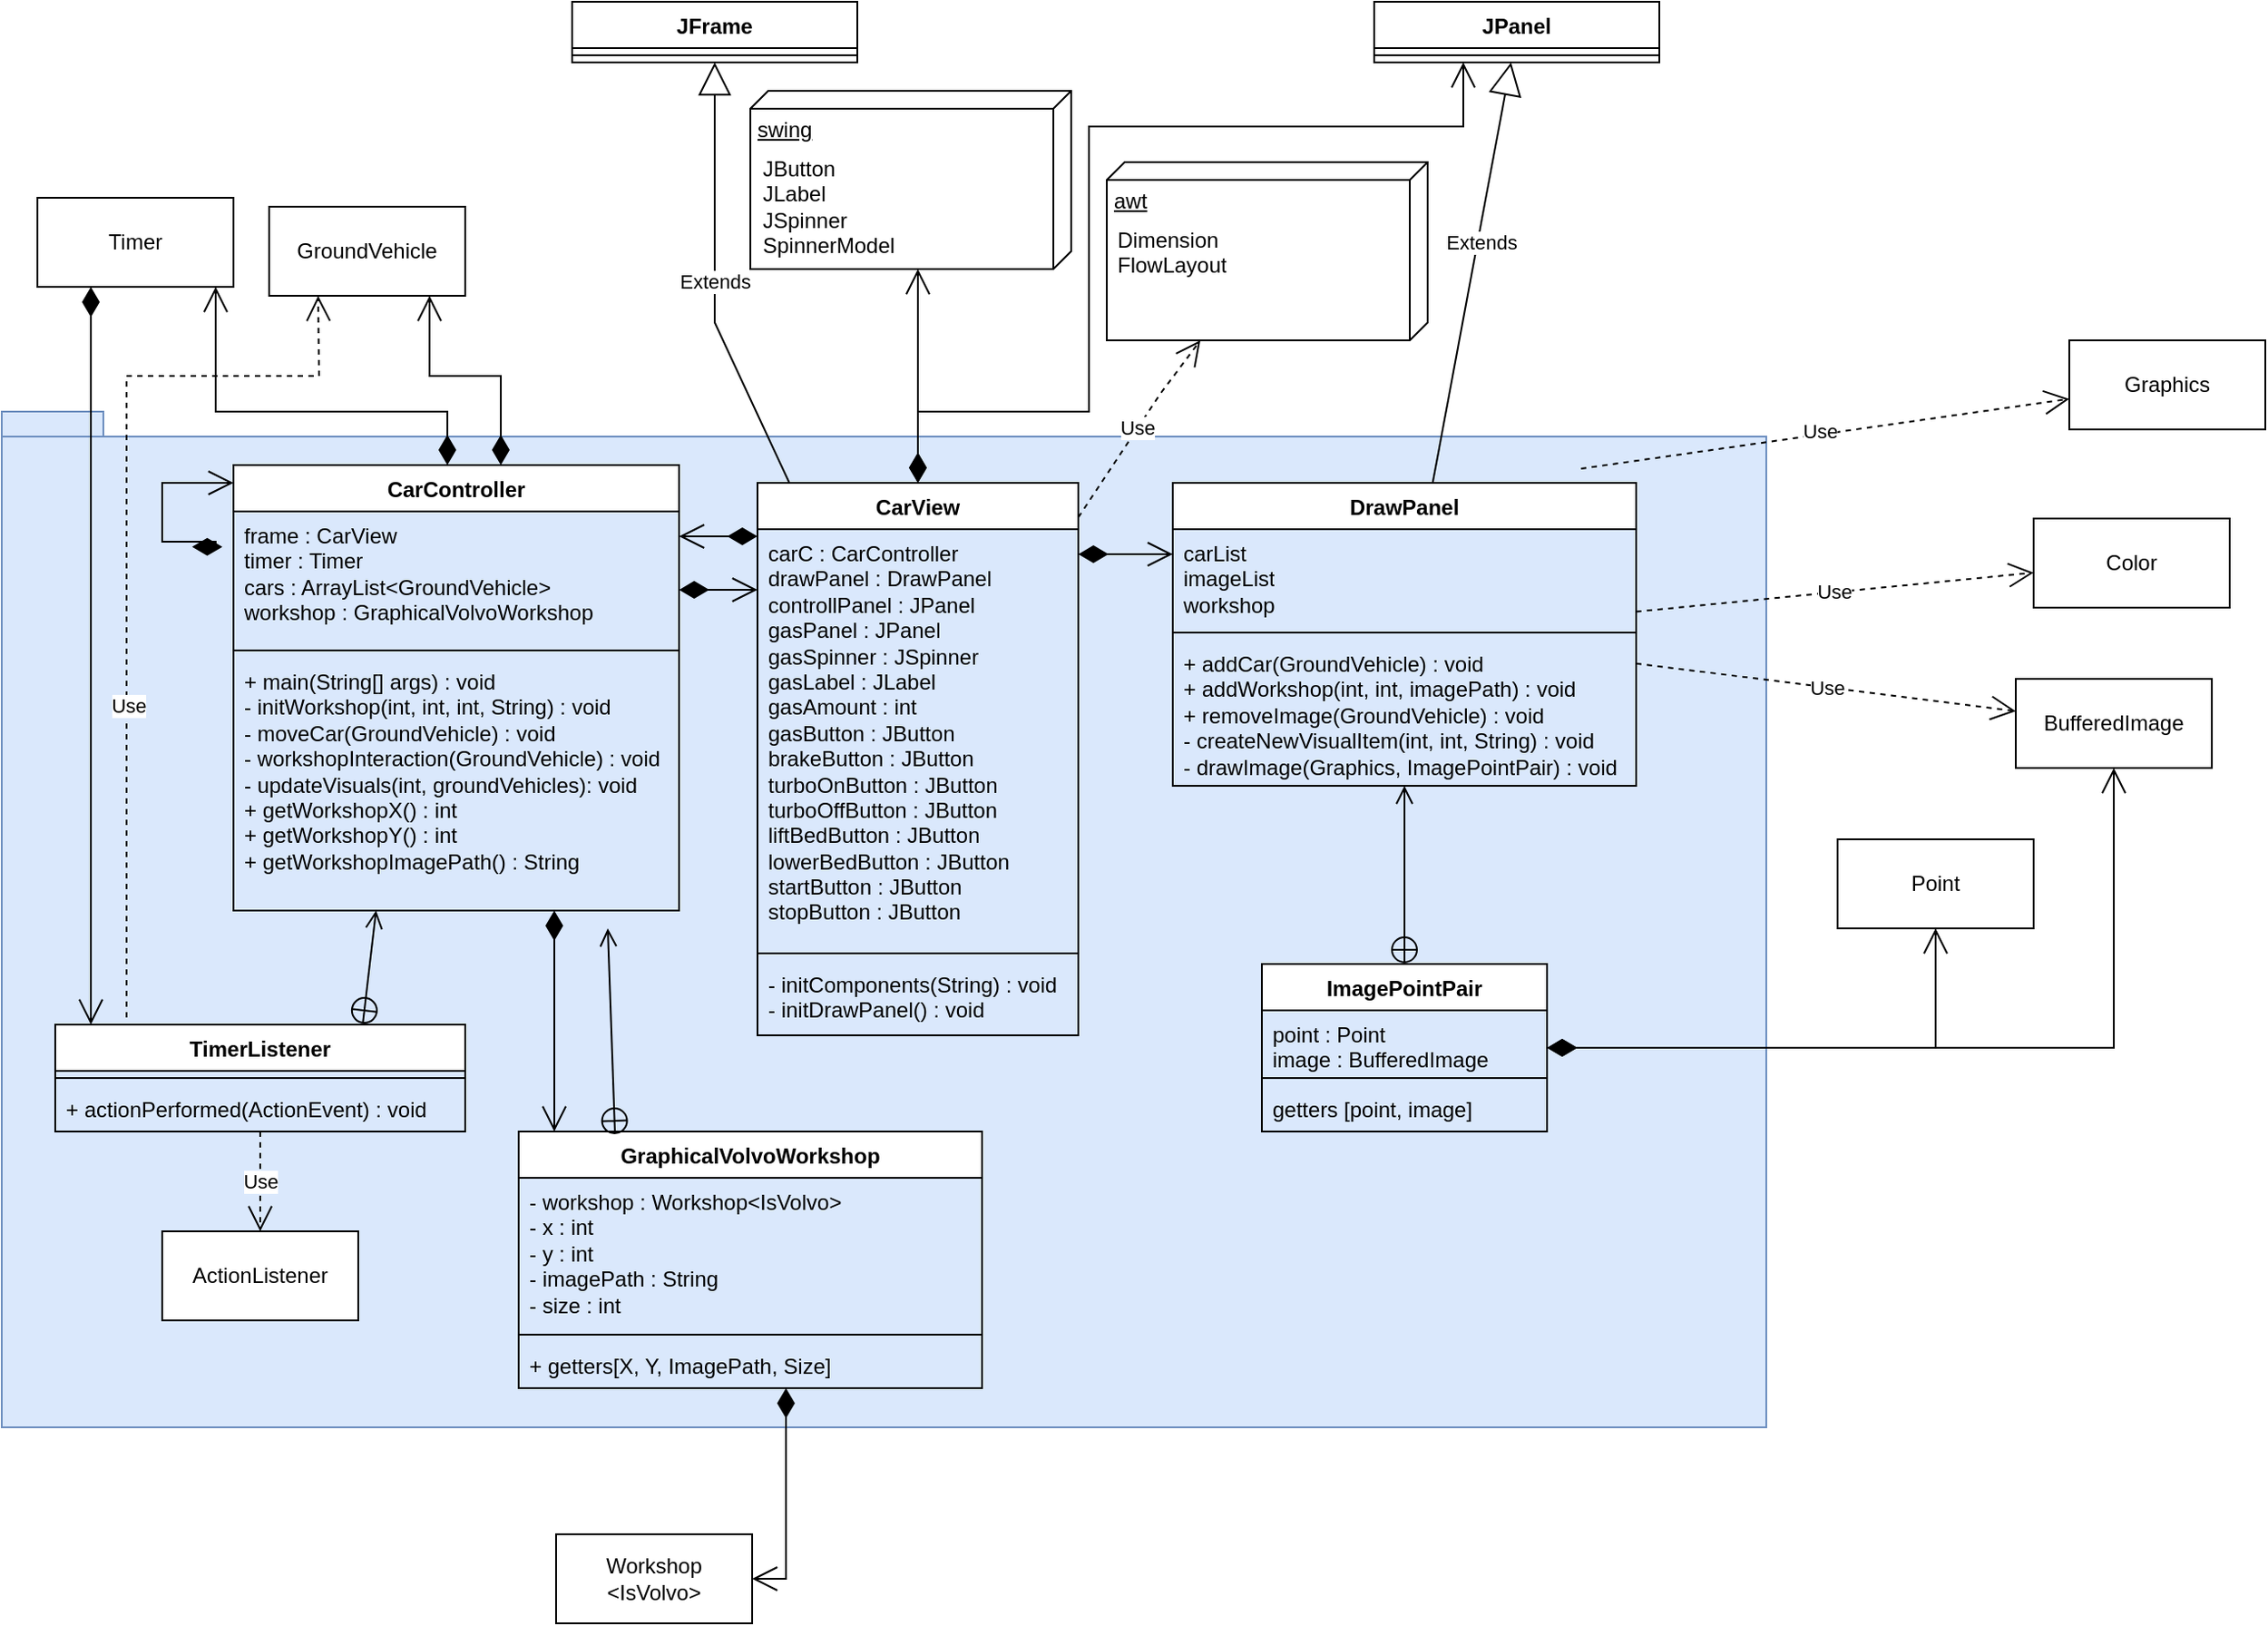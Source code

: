 <mxfile version="23.1.4" type="device">
  <diagram id="C5RBs43oDa-KdzZeNtuy" name="Page-1">
    <mxGraphModel dx="1886" dy="571" grid="1" gridSize="10" guides="1" tooltips="1" connect="1" arrows="1" fold="1" page="1" pageScale="1" pageWidth="827" pageHeight="1169" math="0" shadow="0">
      <root>
        <mxCell id="WIyWlLk6GJQsqaUBKTNV-0" />
        <mxCell id="WIyWlLk6GJQsqaUBKTNV-1" parent="WIyWlLk6GJQsqaUBKTNV-0" />
        <mxCell id="b2uWEI-iqkbwK-CFXaSa-2" value="" style="shape=folder;fontStyle=1;spacingTop=10;tabWidth=40;tabHeight=14;tabPosition=left;html=1;whiteSpace=wrap;fillColor=#dae8fc;strokeColor=#6c8ebf;" vertex="1" parent="WIyWlLk6GJQsqaUBKTNV-1">
          <mxGeometry x="-90" y="240" width="990" height="570" as="geometry" />
        </mxCell>
        <mxCell id="3hMFE_3aVcJf9ZVtRdxG-9" value="&lt;div&gt;CarController&lt;/div&gt;" style="swimlane;fontStyle=1;align=center;verticalAlign=top;childLayout=stackLayout;horizontal=1;startSize=26;horizontalStack=0;resizeParent=1;resizeParentMax=0;resizeLast=0;collapsible=1;marginBottom=0;whiteSpace=wrap;html=1;" parent="WIyWlLk6GJQsqaUBKTNV-1" vertex="1">
          <mxGeometry x="40" y="270" width="250" height="250" as="geometry">
            <mxRectangle x="110" y="280" width="120" height="30" as="alternateBounds" />
          </mxGeometry>
        </mxCell>
        <mxCell id="3hMFE_3aVcJf9ZVtRdxG-10" value="&lt;div&gt;frame : CarView&lt;/div&gt;&lt;div&gt;timer : Timer&lt;/div&gt;&lt;div&gt;cars : ArrayList&amp;lt;GroundVehicle&amp;gt;&lt;/div&gt;&lt;div&gt;workshop : GraphicalVolvoWorkshop&lt;br&gt;&lt;/div&gt;" style="text;strokeColor=none;fillColor=none;align=left;verticalAlign=top;spacingLeft=4;spacingRight=4;overflow=hidden;rotatable=0;points=[[0,0.5],[1,0.5]];portConstraint=eastwest;whiteSpace=wrap;html=1;" parent="3hMFE_3aVcJf9ZVtRdxG-9" vertex="1">
          <mxGeometry y="26" width="250" height="74" as="geometry" />
        </mxCell>
        <mxCell id="3hMFE_3aVcJf9ZVtRdxG-11" value="" style="line;strokeWidth=1;fillColor=none;align=left;verticalAlign=middle;spacingTop=-1;spacingLeft=3;spacingRight=3;rotatable=0;labelPosition=right;points=[];portConstraint=eastwest;strokeColor=inherit;" parent="3hMFE_3aVcJf9ZVtRdxG-9" vertex="1">
          <mxGeometry y="100" width="250" height="8" as="geometry" />
        </mxCell>
        <mxCell id="3hMFE_3aVcJf9ZVtRdxG-12" value="&lt;div&gt;+ main(String[] args) : void&lt;/div&gt;&lt;div&gt;- initWorkshop(int, int, int, String) : void&lt;/div&gt;&lt;div&gt;- moveCar(GroundVehicle) : void&lt;br&gt;&lt;/div&gt;&lt;div&gt;- workshopInteraction(GroundVehicle) : void&lt;/div&gt;&lt;div&gt;- updateVisuals(int, groundVehicles): void&lt;/div&gt;&lt;div&gt;+ getWorkshopX() : int&lt;/div&gt;&lt;div&gt;+ getWorkshopY() : int&lt;/div&gt;&lt;div&gt;+ getWorkshopImagePath() : String&lt;br&gt;&lt;/div&gt;" style="text;strokeColor=none;fillColor=none;align=left;verticalAlign=top;spacingLeft=4;spacingRight=4;overflow=hidden;rotatable=0;points=[[0,0.5],[1,0.5]];portConstraint=eastwest;whiteSpace=wrap;html=1;" parent="3hMFE_3aVcJf9ZVtRdxG-9" vertex="1">
          <mxGeometry y="108" width="250" height="142" as="geometry" />
        </mxCell>
        <mxCell id="3hMFE_3aVcJf9ZVtRdxG-89" value="1" style="endArrow=open;html=1;endSize=12;startArrow=diamondThin;startSize=14;startFill=1;edgeStyle=orthogonalEdgeStyle;align=left;verticalAlign=bottom;rounded=0;exitX=-0.025;exitY=0.269;exitDx=0;exitDy=0;exitPerimeter=0;fontColor=none;noLabel=1;" parent="3hMFE_3aVcJf9ZVtRdxG-9" source="3hMFE_3aVcJf9ZVtRdxG-10" target="3hMFE_3aVcJf9ZVtRdxG-9" edge="1">
          <mxGeometry x="-1" y="3" relative="1" as="geometry">
            <mxPoint x="-100" y="-10" as="sourcePoint" />
            <mxPoint x="60" y="-10" as="targetPoint" />
            <Array as="points">
              <mxPoint x="-10" y="46" />
              <mxPoint x="-10" y="43" />
              <mxPoint x="-40" y="43" />
              <mxPoint x="-40" y="10" />
            </Array>
          </mxGeometry>
        </mxCell>
        <mxCell id="3hMFE_3aVcJf9ZVtRdxG-13" value="CarView" style="swimlane;fontStyle=1;align=center;verticalAlign=top;childLayout=stackLayout;horizontal=1;startSize=26;horizontalStack=0;resizeParent=1;resizeParentMax=0;resizeLast=0;collapsible=1;marginBottom=0;whiteSpace=wrap;html=1;" parent="WIyWlLk6GJQsqaUBKTNV-1" vertex="1">
          <mxGeometry x="334" y="280" width="180" height="310" as="geometry" />
        </mxCell>
        <mxCell id="3hMFE_3aVcJf9ZVtRdxG-14" value="&lt;div&gt;carC : CarController&lt;/div&gt;&lt;div&gt;drawPanel : DrawPanel&lt;/div&gt;&lt;div&gt;controllPanel : JPanel&lt;/div&gt;&lt;div&gt;gasPanel : JPanel&lt;/div&gt;&lt;div&gt;gasSpinner : JSpinner&lt;/div&gt;&lt;div&gt;gasLabel : JLabel&lt;/div&gt;&lt;div&gt;gasAmount : int&lt;/div&gt;&lt;div&gt;gasButton : JButton&lt;/div&gt;&lt;div&gt;brakeButton : JButton&lt;/div&gt;&lt;div&gt;turboOnButton : JButton&lt;/div&gt;&lt;div&gt;turboOffButton : JButton&lt;/div&gt;&lt;div&gt;liftBedButton  : JButton&lt;/div&gt;&lt;div&gt;lowerBedButton : JButton&lt;/div&gt;&lt;div&gt;startButton : JButton&lt;/div&gt;&lt;div&gt;stopButton  : JButton&lt;/div&gt;" style="text;strokeColor=none;fillColor=none;align=left;verticalAlign=top;spacingLeft=4;spacingRight=4;overflow=hidden;rotatable=0;points=[[0,0.5],[1,0.5]];portConstraint=eastwest;whiteSpace=wrap;html=1;" parent="3hMFE_3aVcJf9ZVtRdxG-13" vertex="1">
          <mxGeometry y="26" width="180" height="234" as="geometry" />
        </mxCell>
        <mxCell id="3hMFE_3aVcJf9ZVtRdxG-15" value="" style="line;strokeWidth=1;fillColor=none;align=left;verticalAlign=middle;spacingTop=-1;spacingLeft=3;spacingRight=3;rotatable=0;labelPosition=right;points=[];portConstraint=eastwest;strokeColor=inherit;" parent="3hMFE_3aVcJf9ZVtRdxG-13" vertex="1">
          <mxGeometry y="260" width="180" height="8" as="geometry" />
        </mxCell>
        <mxCell id="3hMFE_3aVcJf9ZVtRdxG-16" value="&lt;div&gt;- initComponents(String) : void&lt;/div&gt;&lt;div&gt;- initDrawPanel() : void&lt;br&gt;&lt;/div&gt;" style="text;strokeColor=none;fillColor=none;align=left;verticalAlign=top;spacingLeft=4;spacingRight=4;overflow=hidden;rotatable=0;points=[[0,0.5],[1,0.5]];portConstraint=eastwest;whiteSpace=wrap;html=1;" parent="3hMFE_3aVcJf9ZVtRdxG-13" vertex="1">
          <mxGeometry y="268" width="180" height="42" as="geometry" />
        </mxCell>
        <mxCell id="3hMFE_3aVcJf9ZVtRdxG-17" value="DrawPanel" style="swimlane;fontStyle=1;align=center;verticalAlign=top;childLayout=stackLayout;horizontal=1;startSize=26;horizontalStack=0;resizeParent=1;resizeParentMax=0;resizeLast=0;collapsible=1;marginBottom=0;whiteSpace=wrap;html=1;" parent="WIyWlLk6GJQsqaUBKTNV-1" vertex="1">
          <mxGeometry x="567" y="280" width="260" height="170" as="geometry" />
        </mxCell>
        <mxCell id="3hMFE_3aVcJf9ZVtRdxG-18" value="&lt;div&gt;carList&lt;/div&gt;&lt;div&gt;imageList&lt;/div&gt;&lt;div&gt;workshop&lt;br&gt;&lt;/div&gt;" style="text;strokeColor=none;fillColor=none;align=left;verticalAlign=top;spacingLeft=4;spacingRight=4;overflow=hidden;rotatable=0;points=[[0,0.5],[1,0.5]];portConstraint=eastwest;whiteSpace=wrap;html=1;" parent="3hMFE_3aVcJf9ZVtRdxG-17" vertex="1">
          <mxGeometry y="26" width="260" height="54" as="geometry" />
        </mxCell>
        <mxCell id="3hMFE_3aVcJf9ZVtRdxG-19" value="" style="line;strokeWidth=1;fillColor=none;align=left;verticalAlign=middle;spacingTop=-1;spacingLeft=3;spacingRight=3;rotatable=0;labelPosition=right;points=[];portConstraint=eastwest;strokeColor=inherit;" parent="3hMFE_3aVcJf9ZVtRdxG-17" vertex="1">
          <mxGeometry y="80" width="260" height="8" as="geometry" />
        </mxCell>
        <mxCell id="3hMFE_3aVcJf9ZVtRdxG-20" value="&lt;div&gt;+ addCar(GroundVehicle) : void&lt;br&gt;&lt;/div&gt;&lt;div&gt;+ addWorkshop(int, int, imagePath) : void&lt;br&gt;&lt;/div&gt;&lt;div&gt;+ removeImage(GroundVehicle) : void&lt;/div&gt;&lt;div&gt;- createNewVisualItem(int, int, String) : void&lt;br&gt;&lt;/div&gt;&lt;div&gt;- drawImage(Graphics, ImagePointPair) : void&lt;br&gt;&lt;/div&gt;" style="text;strokeColor=none;fillColor=none;align=left;verticalAlign=top;spacingLeft=4;spacingRight=4;overflow=hidden;rotatable=0;points=[[0,0.5],[1,0.5]];portConstraint=eastwest;whiteSpace=wrap;html=1;" parent="3hMFE_3aVcJf9ZVtRdxG-17" vertex="1">
          <mxGeometry y="88" width="260" height="82" as="geometry" />
        </mxCell>
        <mxCell id="3hMFE_3aVcJf9ZVtRdxG-29" value="&lt;div&gt;GraphicalVolvoWorkshop&lt;/div&gt;" style="swimlane;fontStyle=1;align=center;verticalAlign=top;childLayout=stackLayout;horizontal=1;startSize=26;horizontalStack=0;resizeParent=1;resizeParentMax=0;resizeLast=0;collapsible=1;marginBottom=0;whiteSpace=wrap;html=1;" parent="WIyWlLk6GJQsqaUBKTNV-1" vertex="1">
          <mxGeometry x="200" y="644" width="260" height="144" as="geometry" />
        </mxCell>
        <mxCell id="3hMFE_3aVcJf9ZVtRdxG-30" value="&lt;div&gt;- workshop : Workshop&amp;lt;IsVolvo&amp;gt;&lt;/div&gt;&lt;div&gt;- x : int&lt;/div&gt;&lt;div&gt;- y : int&lt;/div&gt;&lt;div&gt;- imagePath : String&lt;/div&gt;&lt;div&gt;- size : int&lt;/div&gt;" style="text;strokeColor=none;fillColor=none;align=left;verticalAlign=top;spacingLeft=4;spacingRight=4;overflow=hidden;rotatable=0;points=[[0,0.5],[1,0.5]];portConstraint=eastwest;whiteSpace=wrap;html=1;" parent="3hMFE_3aVcJf9ZVtRdxG-29" vertex="1">
          <mxGeometry y="26" width="260" height="84" as="geometry" />
        </mxCell>
        <mxCell id="3hMFE_3aVcJf9ZVtRdxG-31" value="" style="line;strokeWidth=1;fillColor=none;align=left;verticalAlign=middle;spacingTop=-1;spacingLeft=3;spacingRight=3;rotatable=0;labelPosition=right;points=[];portConstraint=eastwest;strokeColor=inherit;" parent="3hMFE_3aVcJf9ZVtRdxG-29" vertex="1">
          <mxGeometry y="110" width="260" height="8" as="geometry" />
        </mxCell>
        <mxCell id="3hMFE_3aVcJf9ZVtRdxG-32" value="+ getters[X, Y, ImagePath, Size]" style="text;strokeColor=none;fillColor=none;align=left;verticalAlign=top;spacingLeft=4;spacingRight=4;overflow=hidden;rotatable=0;points=[[0,0.5],[1,0.5]];portConstraint=eastwest;whiteSpace=wrap;html=1;" parent="3hMFE_3aVcJf9ZVtRdxG-29" vertex="1">
          <mxGeometry y="118" width="260" height="26" as="geometry" />
        </mxCell>
        <mxCell id="3hMFE_3aVcJf9ZVtRdxG-33" value="" style="endArrow=open;startArrow=circlePlus;endFill=0;startFill=0;endSize=8;html=1;rounded=0;exitX=0.208;exitY=0.014;exitDx=0;exitDy=0;exitPerimeter=0;" parent="WIyWlLk6GJQsqaUBKTNV-1" source="3hMFE_3aVcJf9ZVtRdxG-29" edge="1">
          <mxGeometry width="160" relative="1" as="geometry">
            <mxPoint x="320" y="490" as="sourcePoint" />
            <mxPoint x="250" y="530" as="targetPoint" />
            <Array as="points" />
          </mxGeometry>
        </mxCell>
        <mxCell id="3hMFE_3aVcJf9ZVtRdxG-34" value="TimerListener" style="swimlane;fontStyle=1;align=center;verticalAlign=top;childLayout=stackLayout;horizontal=1;startSize=26;horizontalStack=0;resizeParent=1;resizeParentMax=0;resizeLast=0;collapsible=1;marginBottom=0;whiteSpace=wrap;html=1;" parent="WIyWlLk6GJQsqaUBKTNV-1" vertex="1">
          <mxGeometry x="-60" y="584" width="230" height="60" as="geometry" />
        </mxCell>
        <mxCell id="3hMFE_3aVcJf9ZVtRdxG-36" value="" style="line;strokeWidth=1;fillColor=none;align=left;verticalAlign=middle;spacingTop=-1;spacingLeft=3;spacingRight=3;rotatable=0;labelPosition=right;points=[];portConstraint=eastwest;strokeColor=inherit;" parent="3hMFE_3aVcJf9ZVtRdxG-34" vertex="1">
          <mxGeometry y="26" width="230" height="8" as="geometry" />
        </mxCell>
        <mxCell id="3hMFE_3aVcJf9ZVtRdxG-37" value="+ actionPerformed(ActionEvent) : void" style="text;strokeColor=none;fillColor=none;align=left;verticalAlign=top;spacingLeft=4;spacingRight=4;overflow=hidden;rotatable=0;points=[[0,0.5],[1,0.5]];portConstraint=eastwest;whiteSpace=wrap;html=1;fontSize=12;" parent="3hMFE_3aVcJf9ZVtRdxG-34" vertex="1">
          <mxGeometry y="34" width="230" height="26" as="geometry" />
        </mxCell>
        <mxCell id="3hMFE_3aVcJf9ZVtRdxG-38" value="" style="endArrow=open;startArrow=circlePlus;endFill=0;startFill=0;endSize=8;html=1;rounded=0;exitX=0.75;exitY=0;exitDx=0;exitDy=0;" parent="WIyWlLk6GJQsqaUBKTNV-1" source="3hMFE_3aVcJf9ZVtRdxG-34" edge="1">
          <mxGeometry width="160" relative="1" as="geometry">
            <mxPoint x="320" y="490" as="sourcePoint" />
            <mxPoint x="120" y="520" as="targetPoint" />
            <Array as="points" />
          </mxGeometry>
        </mxCell>
        <mxCell id="3hMFE_3aVcJf9ZVtRdxG-39" value="&lt;div&gt;Workshop&lt;/div&gt;&lt;div&gt;&amp;lt;IsVolvo&amp;gt;&lt;/div&gt;" style="html=1;whiteSpace=wrap;" parent="WIyWlLk6GJQsqaUBKTNV-1" vertex="1">
          <mxGeometry x="221" y="870" width="110" height="50" as="geometry" />
        </mxCell>
        <mxCell id="3hMFE_3aVcJf9ZVtRdxG-40" value="1" style="endArrow=open;html=1;endSize=12;startArrow=diamondThin;startSize=14;startFill=1;edgeStyle=orthogonalEdgeStyle;align=left;verticalAlign=bottom;rounded=0;fontColor=none;noLabel=1;" parent="WIyWlLk6GJQsqaUBKTNV-1" source="3hMFE_3aVcJf9ZVtRdxG-29" target="3hMFE_3aVcJf9ZVtRdxG-39" edge="1">
          <mxGeometry x="-1" y="3" relative="1" as="geometry">
            <mxPoint x="250" y="660" as="sourcePoint" />
            <mxPoint x="410" y="660" as="targetPoint" />
            <Array as="points">
              <mxPoint x="350" y="895" />
            </Array>
          </mxGeometry>
        </mxCell>
        <mxCell id="3hMFE_3aVcJf9ZVtRdxG-42" value="1" style="endArrow=open;html=1;endSize=12;startArrow=diamondThin;startSize=14;startFill=1;edgeStyle=orthogonalEdgeStyle;align=left;verticalAlign=bottom;rounded=0;fontColor=none;noLabel=1;labelBackgroundColor=none;" parent="WIyWlLk6GJQsqaUBKTNV-1" source="3hMFE_3aVcJf9ZVtRdxG-9" target="3hMFE_3aVcJf9ZVtRdxG-29" edge="1">
          <mxGeometry x="-1" y="3" relative="1" as="geometry">
            <mxPoint x="190" y="430" as="sourcePoint" />
            <mxPoint x="230" y="570" as="targetPoint" />
            <Array as="points">
              <mxPoint x="220" y="620" />
              <mxPoint x="220" y="620" />
            </Array>
          </mxGeometry>
        </mxCell>
        <mxCell id="3hMFE_3aVcJf9ZVtRdxG-43" value="swing" style="verticalAlign=top;align=left;spacingTop=8;spacingLeft=2;spacingRight=12;shape=cube;size=10;direction=south;fontStyle=4;html=1;whiteSpace=wrap;" parent="WIyWlLk6GJQsqaUBKTNV-1" vertex="1">
          <mxGeometry x="330" y="60" width="180" height="100" as="geometry" />
        </mxCell>
        <mxCell id="3hMFE_3aVcJf9ZVtRdxG-44" value="&lt;div&gt;JButton&lt;/div&gt;&lt;div&gt;JLabel&lt;/div&gt;&lt;div&gt;JSpinner&lt;br&gt;&lt;/div&gt;&lt;div&gt;SpinnerModel&lt;/div&gt;&lt;div&gt;&lt;br&gt;&lt;/div&gt;" style="text;strokeColor=none;fillColor=none;align=left;verticalAlign=top;spacingLeft=4;spacingRight=4;overflow=hidden;rotatable=0;points=[[0,0.5],[1,0.5]];portConstraint=eastwest;whiteSpace=wrap;html=1;" parent="WIyWlLk6GJQsqaUBKTNV-1" vertex="1">
          <mxGeometry x="331" y="90" width="166" height="70" as="geometry" />
        </mxCell>
        <mxCell id="3hMFE_3aVcJf9ZVtRdxG-45" value="1" style="endArrow=open;html=1;endSize=12;startArrow=diamondThin;startSize=14;startFill=1;edgeStyle=orthogonalEdgeStyle;align=left;verticalAlign=bottom;rounded=0;fontColor=none;noLabel=1;" parent="WIyWlLk6GJQsqaUBKTNV-1" source="3hMFE_3aVcJf9ZVtRdxG-13" target="3hMFE_3aVcJf9ZVtRdxG-43" edge="1">
          <mxGeometry x="-1" y="3" relative="1" as="geometry">
            <mxPoint x="390" y="220" as="sourcePoint" />
            <mxPoint x="550" y="220" as="targetPoint" />
            <Array as="points">
              <mxPoint x="380" y="160" />
              <mxPoint x="380" y="160" />
            </Array>
          </mxGeometry>
        </mxCell>
        <mxCell id="3hMFE_3aVcJf9ZVtRdxG-46" value="1" style="endArrow=open;html=1;endSize=12;startArrow=diamondThin;startSize=14;startFill=1;edgeStyle=orthogonalEdgeStyle;align=left;verticalAlign=bottom;rounded=0;fontColor=none;noLabel=1;" parent="WIyWlLk6GJQsqaUBKTNV-1" source="3hMFE_3aVcJf9ZVtRdxG-9" target="3hMFE_3aVcJf9ZVtRdxG-13" edge="1">
          <mxGeometry x="-1" y="3" relative="1" as="geometry">
            <mxPoint x="120" y="230" as="sourcePoint" />
            <mxPoint x="280" y="230" as="targetPoint" />
            <Array as="points">
              <mxPoint x="300" y="340" />
              <mxPoint x="300" y="340" />
            </Array>
          </mxGeometry>
        </mxCell>
        <mxCell id="3hMFE_3aVcJf9ZVtRdxG-47" value="1" style="endArrow=open;html=1;endSize=12;startArrow=diamondThin;startSize=14;startFill=1;edgeStyle=orthogonalEdgeStyle;align=left;verticalAlign=bottom;rounded=0;fontColor=none;noLabel=1;" parent="WIyWlLk6GJQsqaUBKTNV-1" source="3hMFE_3aVcJf9ZVtRdxG-13" target="3hMFE_3aVcJf9ZVtRdxG-9" edge="1">
          <mxGeometry x="-1" y="3" relative="1" as="geometry">
            <mxPoint x="200" y="220" as="sourcePoint" />
            <mxPoint x="360" y="220" as="targetPoint" />
            <Array as="points">
              <mxPoint x="300" y="310" />
              <mxPoint x="300" y="310" />
            </Array>
          </mxGeometry>
        </mxCell>
        <mxCell id="3hMFE_3aVcJf9ZVtRdxG-49" value="awt" style="verticalAlign=top;align=left;spacingTop=8;spacingLeft=2;spacingRight=12;shape=cube;size=10;direction=south;fontStyle=4;html=1;whiteSpace=wrap;" parent="WIyWlLk6GJQsqaUBKTNV-1" vertex="1">
          <mxGeometry x="530" y="100" width="180" height="100" as="geometry" />
        </mxCell>
        <mxCell id="3hMFE_3aVcJf9ZVtRdxG-50" value="&lt;div&gt;Dimension&lt;/div&gt;&lt;div&gt;FlowLayout&lt;br&gt;&lt;/div&gt;" style="text;strokeColor=none;fillColor=none;align=left;verticalAlign=top;spacingLeft=4;spacingRight=4;overflow=hidden;rotatable=0;points=[[0,0.5],[1,0.5]];portConstraint=eastwest;whiteSpace=wrap;html=1;" parent="WIyWlLk6GJQsqaUBKTNV-1" vertex="1">
          <mxGeometry x="530" y="130" width="166" height="70" as="geometry" />
        </mxCell>
        <mxCell id="3hMFE_3aVcJf9ZVtRdxG-52" value="ActionListener" style="html=1;whiteSpace=wrap;" parent="WIyWlLk6GJQsqaUBKTNV-1" vertex="1">
          <mxGeometry y="700" width="110" height="50" as="geometry" />
        </mxCell>
        <mxCell id="3hMFE_3aVcJf9ZVtRdxG-53" value="Use" style="endArrow=open;endSize=12;dashed=1;html=1;rounded=0;" parent="WIyWlLk6GJQsqaUBKTNV-1" source="3hMFE_3aVcJf9ZVtRdxG-34" target="3hMFE_3aVcJf9ZVtRdxG-52" edge="1">
          <mxGeometry width="160" relative="1" as="geometry">
            <mxPoint x="200" y="780" as="sourcePoint" />
            <mxPoint x="360" y="780" as="targetPoint" />
            <Array as="points" />
          </mxGeometry>
        </mxCell>
        <mxCell id="3hMFE_3aVcJf9ZVtRdxG-54" value="&lt;div&gt;GroundVehicle&lt;/div&gt;" style="html=1;whiteSpace=wrap;" parent="WIyWlLk6GJQsqaUBKTNV-1" vertex="1">
          <mxGeometry x="60" y="125" width="110" height="50" as="geometry" />
        </mxCell>
        <mxCell id="3hMFE_3aVcJf9ZVtRdxG-55" value="1" style="endArrow=open;html=1;endSize=12;startArrow=diamondThin;startSize=14;startFill=1;edgeStyle=orthogonalEdgeStyle;align=left;verticalAlign=bottom;rounded=0;fontColor=none;noLabel=1;" parent="WIyWlLk6GJQsqaUBKTNV-1" source="3hMFE_3aVcJf9ZVtRdxG-9" target="3hMFE_3aVcJf9ZVtRdxG-54" edge="1">
          <mxGeometry x="-1" y="3" relative="1" as="geometry">
            <mxPoint x="110" y="200" as="sourcePoint" />
            <mxPoint x="270" y="200" as="targetPoint" />
            <Array as="points">
              <mxPoint x="190" y="220" />
              <mxPoint x="150" y="220" />
            </Array>
          </mxGeometry>
        </mxCell>
        <mxCell id="3hMFE_3aVcJf9ZVtRdxG-58" value="Use" style="endArrow=open;endSize=12;dashed=1;html=1;rounded=0;" parent="WIyWlLk6GJQsqaUBKTNV-1" source="3hMFE_3aVcJf9ZVtRdxG-13" target="3hMFE_3aVcJf9ZVtRdxG-49" edge="1">
          <mxGeometry width="160" relative="1" as="geometry">
            <mxPoint x="430" y="180" as="sourcePoint" />
            <mxPoint x="590" y="180" as="targetPoint" />
            <Array as="points">
              <mxPoint x="560" y="230" />
            </Array>
          </mxGeometry>
        </mxCell>
        <mxCell id="3hMFE_3aVcJf9ZVtRdxG-59" value="1" style="endArrow=open;html=1;endSize=12;startArrow=diamondThin;startSize=14;startFill=1;edgeStyle=orthogonalEdgeStyle;align=left;verticalAlign=bottom;rounded=0;fontColor=none;noLabel=1;" parent="WIyWlLk6GJQsqaUBKTNV-1" source="3hMFE_3aVcJf9ZVtRdxG-13" target="3hMFE_3aVcJf9ZVtRdxG-17" edge="1">
          <mxGeometry x="-1" y="3" relative="1" as="geometry">
            <mxPoint x="564" y="260" as="sourcePoint" />
            <mxPoint x="500" y="260" as="targetPoint" />
            <Array as="points">
              <mxPoint x="540" y="320" />
              <mxPoint x="540" y="320" />
            </Array>
          </mxGeometry>
        </mxCell>
        <mxCell id="3hMFE_3aVcJf9ZVtRdxG-61" value="&lt;div&gt;ImagePointPair&lt;/div&gt;" style="swimlane;fontStyle=1;align=center;verticalAlign=top;childLayout=stackLayout;horizontal=1;startSize=26;horizontalStack=0;resizeParent=1;resizeParentMax=0;resizeLast=0;collapsible=1;marginBottom=0;whiteSpace=wrap;html=1;" parent="WIyWlLk6GJQsqaUBKTNV-1" vertex="1">
          <mxGeometry x="617" y="550" width="160" height="94" as="geometry" />
        </mxCell>
        <mxCell id="3hMFE_3aVcJf9ZVtRdxG-62" value="&lt;div&gt;point : Point&lt;/div&gt;&lt;div&gt;image : BufferedImage&lt;br&gt;&lt;/div&gt;" style="text;strokeColor=none;fillColor=none;align=left;verticalAlign=top;spacingLeft=4;spacingRight=4;overflow=hidden;rotatable=0;points=[[0,0.5],[1,0.5]];portConstraint=eastwest;whiteSpace=wrap;html=1;" parent="3hMFE_3aVcJf9ZVtRdxG-61" vertex="1">
          <mxGeometry y="26" width="160" height="34" as="geometry" />
        </mxCell>
        <mxCell id="3hMFE_3aVcJf9ZVtRdxG-63" value="" style="line;strokeWidth=1;fillColor=none;align=left;verticalAlign=middle;spacingTop=-1;spacingLeft=3;spacingRight=3;rotatable=0;labelPosition=right;points=[];portConstraint=eastwest;strokeColor=inherit;" parent="3hMFE_3aVcJf9ZVtRdxG-61" vertex="1">
          <mxGeometry y="60" width="160" height="8" as="geometry" />
        </mxCell>
        <mxCell id="3hMFE_3aVcJf9ZVtRdxG-64" value="getters [point, image]" style="text;strokeColor=none;fillColor=none;align=left;verticalAlign=top;spacingLeft=4;spacingRight=4;overflow=hidden;rotatable=0;points=[[0,0.5],[1,0.5]];portConstraint=eastwest;whiteSpace=wrap;html=1;" parent="3hMFE_3aVcJf9ZVtRdxG-61" vertex="1">
          <mxGeometry y="68" width="160" height="26" as="geometry" />
        </mxCell>
        <mxCell id="3hMFE_3aVcJf9ZVtRdxG-65" value="" style="endArrow=open;startArrow=circlePlus;endFill=0;startFill=0;endSize=8;html=1;rounded=0;" parent="WIyWlLk6GJQsqaUBKTNV-1" source="3hMFE_3aVcJf9ZVtRdxG-61" target="3hMFE_3aVcJf9ZVtRdxG-17" edge="1">
          <mxGeometry width="160" relative="1" as="geometry">
            <mxPoint x="590" y="410" as="sourcePoint" />
            <mxPoint x="750" y="410" as="targetPoint" />
          </mxGeometry>
        </mxCell>
        <mxCell id="3hMFE_3aVcJf9ZVtRdxG-71" value="Use" style="endArrow=open;endSize=12;dashed=1;html=1;rounded=0;exitX=0.881;exitY=-0.047;exitDx=0;exitDy=0;exitPerimeter=0;" parent="WIyWlLk6GJQsqaUBKTNV-1" source="3hMFE_3aVcJf9ZVtRdxG-17" target="3hMFE_3aVcJf9ZVtRdxG-72" edge="1">
          <mxGeometry x="-0.017" y="2" width="160" relative="1" as="geometry">
            <mxPoint x="640" y="160" as="sourcePoint" />
            <mxPoint x="724.525" y="104" as="targetPoint" />
            <Array as="points" />
            <mxPoint as="offset" />
          </mxGeometry>
        </mxCell>
        <mxCell id="3hMFE_3aVcJf9ZVtRdxG-72" value="&lt;div&gt;Graphics&lt;/div&gt;" style="html=1;whiteSpace=wrap;" parent="WIyWlLk6GJQsqaUBKTNV-1" vertex="1">
          <mxGeometry x="1070" y="200" width="110" height="50" as="geometry" />
        </mxCell>
        <mxCell id="3hMFE_3aVcJf9ZVtRdxG-73" value="&lt;div&gt;Point&lt;/div&gt;" style="html=1;whiteSpace=wrap;" parent="WIyWlLk6GJQsqaUBKTNV-1" vertex="1">
          <mxGeometry x="940" y="480" width="110" height="50" as="geometry" />
        </mxCell>
        <mxCell id="3hMFE_3aVcJf9ZVtRdxG-74" value="Color" style="html=1;whiteSpace=wrap;" parent="WIyWlLk6GJQsqaUBKTNV-1" vertex="1">
          <mxGeometry x="1050" y="300" width="110" height="50" as="geometry" />
        </mxCell>
        <mxCell id="3hMFE_3aVcJf9ZVtRdxG-76" value="BufferedImage" style="html=1;whiteSpace=wrap;" parent="WIyWlLk6GJQsqaUBKTNV-1" vertex="1">
          <mxGeometry x="1040" y="390" width="110" height="50" as="geometry" />
        </mxCell>
        <mxCell id="3hMFE_3aVcJf9ZVtRdxG-77" value="Use" style="endArrow=open;endSize=12;dashed=1;html=1;rounded=0;" parent="WIyWlLk6GJQsqaUBKTNV-1" source="3hMFE_3aVcJf9ZVtRdxG-17" target="3hMFE_3aVcJf9ZVtRdxG-74" edge="1">
          <mxGeometry width="160" relative="1" as="geometry">
            <mxPoint x="570" y="150" as="sourcePoint" />
            <mxPoint x="730" y="150" as="targetPoint" />
            <Array as="points" />
          </mxGeometry>
        </mxCell>
        <mxCell id="3hMFE_3aVcJf9ZVtRdxG-79" value="Use" style="endArrow=open;endSize=12;dashed=1;html=1;rounded=0;" parent="WIyWlLk6GJQsqaUBKTNV-1" source="3hMFE_3aVcJf9ZVtRdxG-17" target="3hMFE_3aVcJf9ZVtRdxG-76" edge="1">
          <mxGeometry width="160" relative="1" as="geometry">
            <mxPoint x="700" y="250" as="sourcePoint" />
            <mxPoint x="860" y="250" as="targetPoint" />
            <Array as="points" />
          </mxGeometry>
        </mxCell>
        <mxCell id="3hMFE_3aVcJf9ZVtRdxG-81" value="1" style="endArrow=open;html=1;endSize=12;startArrow=diamondThin;startSize=14;startFill=1;edgeStyle=orthogonalEdgeStyle;align=left;verticalAlign=bottom;rounded=0;fontColor=none;noLabel=1;" parent="WIyWlLk6GJQsqaUBKTNV-1" source="3hMFE_3aVcJf9ZVtRdxG-61" target="3hMFE_3aVcJf9ZVtRdxG-73" edge="1">
          <mxGeometry x="-1" y="3" relative="1" as="geometry">
            <mxPoint x="760" y="490" as="sourcePoint" />
            <mxPoint x="920" y="490" as="targetPoint" />
          </mxGeometry>
        </mxCell>
        <mxCell id="3hMFE_3aVcJf9ZVtRdxG-82" value="1" style="endArrow=open;html=1;endSize=12;startArrow=diamondThin;startSize=14;startFill=1;edgeStyle=orthogonalEdgeStyle;align=left;verticalAlign=bottom;rounded=0;fontColor=none;noLabel=1;" parent="WIyWlLk6GJQsqaUBKTNV-1" source="3hMFE_3aVcJf9ZVtRdxG-61" target="3hMFE_3aVcJf9ZVtRdxG-76" edge="1">
          <mxGeometry x="-1" y="3" relative="1" as="geometry">
            <mxPoint x="860" y="540" as="sourcePoint" />
            <mxPoint x="1020" y="540" as="targetPoint" />
          </mxGeometry>
        </mxCell>
        <mxCell id="3hMFE_3aVcJf9ZVtRdxG-83" value="Timer" style="html=1;whiteSpace=wrap;" parent="WIyWlLk6GJQsqaUBKTNV-1" vertex="1">
          <mxGeometry x="-70" y="120" width="110" height="50" as="geometry" />
        </mxCell>
        <mxCell id="3hMFE_3aVcJf9ZVtRdxG-84" value="1" style="endArrow=open;html=1;endSize=12;startArrow=diamondThin;startSize=14;startFill=1;edgeStyle=orthogonalEdgeStyle;align=left;verticalAlign=bottom;rounded=0;fontColor=none;noLabel=1;" parent="WIyWlLk6GJQsqaUBKTNV-1" source="3hMFE_3aVcJf9ZVtRdxG-9" target="3hMFE_3aVcJf9ZVtRdxG-83" edge="1">
          <mxGeometry x="-1" y="3" relative="1" as="geometry">
            <mxPoint x="30" y="190" as="sourcePoint" />
            <mxPoint x="190" y="190" as="targetPoint" />
            <Array as="points">
              <mxPoint x="160" y="240" />
              <mxPoint x="30" y="240" />
            </Array>
          </mxGeometry>
        </mxCell>
        <mxCell id="3hMFE_3aVcJf9ZVtRdxG-88" value="1" style="endArrow=open;html=1;endSize=12;startArrow=diamondThin;startSize=14;startFill=1;edgeStyle=orthogonalEdgeStyle;align=left;verticalAlign=bottom;rounded=0;fontColor=none;noLabel=1;" parent="WIyWlLk6GJQsqaUBKTNV-1" source="3hMFE_3aVcJf9ZVtRdxG-83" target="3hMFE_3aVcJf9ZVtRdxG-34" edge="1">
          <mxGeometry x="-1" y="3" relative="1" as="geometry">
            <mxPoint x="-100" y="243" as="sourcePoint" />
            <mxPoint x="20" y="783" as="targetPoint" />
            <Array as="points">
              <mxPoint x="-40" y="300" />
              <mxPoint x="-40" y="300" />
            </Array>
          </mxGeometry>
        </mxCell>
        <mxCell id="3hMFE_3aVcJf9ZVtRdxG-91" value="Use" style="endArrow=open;endSize=12;dashed=1;html=1;rounded=0;entryX=0.25;entryY=1;entryDx=0;entryDy=0;" parent="WIyWlLk6GJQsqaUBKTNV-1" target="3hMFE_3aVcJf9ZVtRdxG-54" edge="1">
          <mxGeometry x="-0.317" y="-1" width="160" relative="1" as="geometry">
            <mxPoint x="-20" y="580" as="sourcePoint" />
            <mxPoint x="170" y="390" as="targetPoint" />
            <Array as="points">
              <mxPoint x="-20" y="220" />
              <mxPoint x="88" y="220" />
            </Array>
            <mxPoint as="offset" />
          </mxGeometry>
        </mxCell>
        <mxCell id="3hMFE_3aVcJf9ZVtRdxG-102" value="JFrame" style="swimlane;fontStyle=1;align=center;verticalAlign=top;childLayout=stackLayout;horizontal=1;startSize=26;horizontalStack=0;resizeParent=1;resizeParentMax=0;resizeLast=0;collapsible=1;marginBottom=0;whiteSpace=wrap;html=1;" parent="WIyWlLk6GJQsqaUBKTNV-1" vertex="1">
          <mxGeometry x="230" y="10" width="160" height="34" as="geometry" />
        </mxCell>
        <mxCell id="3hMFE_3aVcJf9ZVtRdxG-104" value="" style="line;strokeWidth=1;fillColor=none;align=left;verticalAlign=middle;spacingTop=-1;spacingLeft=3;spacingRight=3;rotatable=0;labelPosition=right;points=[];portConstraint=eastwest;strokeColor=inherit;" parent="3hMFE_3aVcJf9ZVtRdxG-102" vertex="1">
          <mxGeometry y="26" width="160" height="8" as="geometry" />
        </mxCell>
        <mxCell id="3hMFE_3aVcJf9ZVtRdxG-106" value="Extends" style="endArrow=block;endSize=16;endFill=0;html=1;rounded=0;" parent="WIyWlLk6GJQsqaUBKTNV-1" source="3hMFE_3aVcJf9ZVtRdxG-13" target="3hMFE_3aVcJf9ZVtRdxG-102" edge="1">
          <mxGeometry width="160" relative="1" as="geometry">
            <mxPoint x="120" y="60" as="sourcePoint" />
            <mxPoint x="280" y="60" as="targetPoint" />
            <Array as="points">
              <mxPoint x="310" y="190" />
            </Array>
          </mxGeometry>
        </mxCell>
        <mxCell id="3hMFE_3aVcJf9ZVtRdxG-107" value="JPanel" style="swimlane;fontStyle=1;align=center;verticalAlign=top;childLayout=stackLayout;horizontal=1;startSize=26;horizontalStack=0;resizeParent=1;resizeParentMax=0;resizeLast=0;collapsible=1;marginBottom=0;whiteSpace=wrap;html=1;" parent="WIyWlLk6GJQsqaUBKTNV-1" vertex="1">
          <mxGeometry x="680" y="10" width="160" height="34" as="geometry" />
        </mxCell>
        <mxCell id="3hMFE_3aVcJf9ZVtRdxG-108" value="" style="line;strokeWidth=1;fillColor=none;align=left;verticalAlign=middle;spacingTop=-1;spacingLeft=3;spacingRight=3;rotatable=0;labelPosition=right;points=[];portConstraint=eastwest;strokeColor=inherit;" parent="3hMFE_3aVcJf9ZVtRdxG-107" vertex="1">
          <mxGeometry y="26" width="160" height="8" as="geometry" />
        </mxCell>
        <mxCell id="3hMFE_3aVcJf9ZVtRdxG-109" value="Extends" style="endArrow=block;endSize=16;endFill=0;html=1;rounded=0;" parent="WIyWlLk6GJQsqaUBKTNV-1" source="3hMFE_3aVcJf9ZVtRdxG-17" target="3hMFE_3aVcJf9ZVtRdxG-107" edge="1">
          <mxGeometry x="0.149" y="-2" width="160" relative="1" as="geometry">
            <mxPoint x="580" y="150" as="sourcePoint" />
            <mxPoint x="740" y="150" as="targetPoint" />
            <Array as="points" />
            <mxPoint as="offset" />
          </mxGeometry>
        </mxCell>
        <mxCell id="b2uWEI-iqkbwK-CFXaSa-3" value="1" style="endArrow=open;html=1;endSize=12;startArrow=diamondThin;startSize=14;startFill=1;edgeStyle=orthogonalEdgeStyle;align=left;verticalAlign=bottom;rounded=0;fontColor=none;noLabel=1;" edge="1" parent="WIyWlLk6GJQsqaUBKTNV-1" source="3hMFE_3aVcJf9ZVtRdxG-13" target="3hMFE_3aVcJf9ZVtRdxG-107">
          <mxGeometry x="-1" y="3" relative="1" as="geometry">
            <mxPoint x="484" y="260" as="sourcePoint" />
            <mxPoint x="484" y="140" as="targetPoint" />
            <Array as="points">
              <mxPoint x="424" y="240" />
              <mxPoint x="520" y="240" />
              <mxPoint x="520" y="80" />
              <mxPoint x="730" y="80" />
            </Array>
          </mxGeometry>
        </mxCell>
      </root>
    </mxGraphModel>
  </diagram>
</mxfile>
